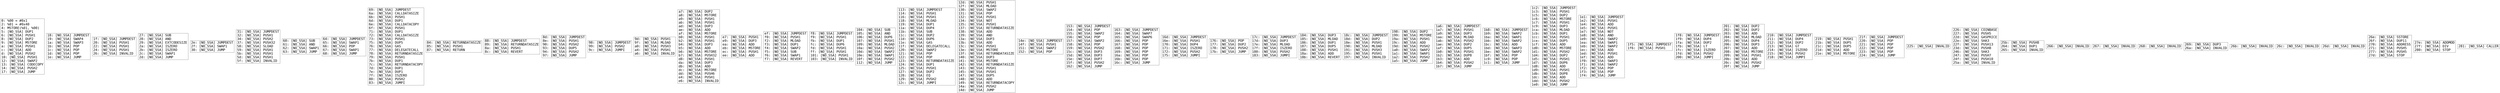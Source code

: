 digraph "graph.cfg.gv" {
	subgraph global {
		node [fontname=Courier fontsize=30.0 rank=same shape=box]
		block_0 [label="0: %00 = #0x1\l2: %01 = #0x40\l4: MSTORE(%01, %00)\l5: [NO_SSA] DUP1\l6: [NO_SSA] PUSH1\l8: [NO_SSA] DUP2\l9: [NO_SSA] MSTORE\la: [NO_SSA] PUSH1\lc: [NO_SSA] ADD\ld: [NO_SSA] PUSH2\l10: [NO_SSA] PUSH1\l12: [NO_SSA] SWAP2\l13: [NO_SSA] CODECOPY\l14: [NO_SSA] PUSH2\l17: [NO_SSA] JUMP\l"]
		block_18 [label="18: [NO_SSA] JUMPDEST\l19: [NO_SSA] SWAP4\l1a: [NO_SSA] SWAP3\l1b: [NO_SSA] POP\l1c: [NO_SSA] POP\l1d: [NO_SSA] POP\l1e: [NO_SSA] JUMP\l"]
		block_1f [label="1f: [NO_SSA] JUMPDEST\l20: [NO_SSA] PUSH1\l22: [NO_SSA] PUSH1\l24: [NO_SSA] PUSH1\l26: [NO_SSA] INVALID\l"]
		block_27 [label="27: [NO_SSA] SUB\l28: [NO_SSA] AND\l29: [NO_SSA] EXTCODESIZE\l2a: [NO_SSA] ISZERO\l2b: [NO_SSA] ISZERO\l2c: [NO_SSA] SWAP1\l2d: [NO_SSA] JUMP\l"]
		block_2e [label="2e: [NO_SSA] JUMPDEST\l2f: [NO_SSA] SWAP1\l30: [NO_SSA] JUMP\l"]
		block_31 [label="31: [NO_SSA] JUMPDEST\l32: [NO_SSA] PUSH1\l34: [NO_SSA] PUSH2\l37: [NO_SSA] PUSH32\l58: [NO_SSA] SLOAD\l59: [NO_SSA] PUSH1\l5b: [NO_SSA] PUSH1\l5d: [NO_SSA] PUSH1\l5f: [NO_SSA] INVALID\l"]
		block_60 [label="60: [NO_SSA] SUB\l61: [NO_SSA] AND\l62: [NO_SSA] SWAP1\l63: [NO_SSA] JUMP\l"]
		block_64 [label="64: [NO_SSA] JUMPDEST\l65: [NO_SSA] SWAP1\l66: [NO_SSA] POP\l67: [NO_SSA] SWAP1\l68: [NO_SSA] JUMP\l"]
		block_69 [label="69: [NO_SSA] JUMPDEST\l6a: [NO_SSA] CALLDATASIZE\l6b: [NO_SSA] PUSH1\l6d: [NO_SSA] DUP1\l6e: [NO_SSA] CALLDATACOPY\l6f: [NO_SSA] PUSH1\l71: [NO_SSA] DUP1\l72: [NO_SSA] CALLDATASIZE\l73: [NO_SSA] PUSH1\l75: [NO_SSA] DUP5\l76: [NO_SSA] GAS\l77: [NO_SSA] DELEGATECALL\l78: [NO_SSA] RETURNDATASIZE\l79: [NO_SSA] PUSH1\l7b: [NO_SSA] DUP1\l7c: [NO_SSA] RETURNDATACOPY\l7d: [NO_SSA] DUP1\l7e: [NO_SSA] DUP1\l7f: [NO_SSA] ISZERO\l80: [NO_SSA] PUSH2\l83: [NO_SSA] JUMPI\l"]
		block_84 [label="84: [NO_SSA] RETURNDATASIZE\l85: [NO_SSA] PUSH1\l87: [NO_SSA] RETURN\l"]
		block_88 [label="88: [NO_SSA] JUMPDEST\l89: [NO_SSA] RETURNDATASIZE\l8a: [NO_SSA] PUSH1\l8c: [NO_SSA] REVERT\l"]
		block_8d [label="8d: [NO_SSA] JUMPDEST\l8e: [NO_SSA] PUSH1\l90: [NO_SSA] PUSH2\l93: [NO_SSA] DUP5\l94: [NO_SSA] PUSH2\l97: [NO_SSA] JUMP\l"]
		block_98 [label="98: [NO_SSA] JUMPDEST\l99: [NO_SSA] PUSH2\l9c: [NO_SSA] JUMPI\l"]
		block_9d [label="9d: [NO_SSA] PUSH1\l9f: [NO_SSA] MLOAD\la0: [NO_SSA] PUSH3\la4: [NO_SSA] PUSH1\la6: [NO_SSA] INVALID\l"]
		block_a7 [label="a7: [NO_SSA] DUP2\la8: [NO_SSA] MSTORE\la9: [NO_SSA] PUSH1\lab: [NO_SSA] PUSH1\lad: [NO_SSA] DUP3\lae: [NO_SSA] ADD\laf: [NO_SSA] MSTORE\lb0: [NO_SSA] PUSH1\lb2: [NO_SSA] PUSH1\lb4: [NO_SSA] DUP3\lb5: [NO_SSA] ADD\lb6: [NO_SSA] MSTORE\lb7: [NO_SSA] PUSH32\ld8: [NO_SSA] PUSH1\lda: [NO_SSA] DUP3\ldb: [NO_SSA] ADD\ldc: [NO_SSA] MSTORE\ldd: [NO_SSA] PUSH6\le4: [NO_SSA] PUSH1\le6: [NO_SSA] INVALID\l"]
		block_e7 [label="e7: [NO_SSA] PUSH1\le9: [NO_SSA] DUP3\lea: [NO_SSA] ADD\leb: [NO_SSA] MSTORE\lec: [NO_SSA] PUSH1\lee: [NO_SSA] ADD\l"]
		block_ef [label="ef: [NO_SSA] JUMPDEST\lf0: [NO_SSA] PUSH1\lf2: [NO_SSA] MLOAD\lf3: [NO_SSA] DUP1\lf4: [NO_SSA] SWAP2\lf5: [NO_SSA] SUB\lf6: [NO_SSA] SWAP1\lf7: [NO_SSA] REVERT\l"]
		block_f8 [label="f8: [NO_SSA] JUMPDEST\lf9: [NO_SSA] PUSH1\lfb: [NO_SSA] DUP1\lfc: [NO_SSA] DUP6\lfd: [NO_SSA] PUSH1\lff: [NO_SSA] PUSH1\l101: [NO_SSA] PUSH1\l103: [NO_SSA] INVALID\l"]
		block_104 [label="104: [NO_SSA] SUB\l105: [NO_SSA] AND\l106: [NO_SSA] DUP6\l107: [NO_SSA] PUSH1\l109: [NO_SSA] MLOAD\l10a: [NO_SSA] PUSH2\l10d: [NO_SSA] SWAP2\l10e: [NO_SSA] SWAP1\l10f: [NO_SSA] PUSH2\l112: [NO_SSA] JUMP\l"]
		block_113 [label="113: [NO_SSA] JUMPDEST\l114: [NO_SSA] PUSH1\l116: [NO_SSA] PUSH1\l118: [NO_SSA] MLOAD\l119: [NO_SSA] DUP1\l11a: [NO_SSA] DUP4\l11b: [NO_SSA] SUB\l11c: [NO_SSA] DUP2\l11d: [NO_SSA] DUP6\l11e: [NO_SSA] GAS\l11f: [NO_SSA] DELEGATECALL\l120: [NO_SSA] SWAP2\l121: [NO_SSA] POP\l122: [NO_SSA] POP\l123: [NO_SSA] RETURNDATASIZE\l124: [NO_SSA] DUP1\l125: [NO_SSA] PUSH1\l127: [NO_SSA] DUP2\l128: [NO_SSA] EQ\l129: [NO_SSA] PUSH2\l12c: [NO_SSA] JUMPI\l"]
		block_12d [label="12d: [NO_SSA] PUSH1\l12f: [NO_SSA] MLOAD\l130: [NO_SSA] SWAP2\l131: [NO_SSA] POP\l132: [NO_SSA] PUSH1\l134: [NO_SSA] NOT\l135: [NO_SSA] PUSH1\l137: [NO_SSA] RETURNDATASIZE\l138: [NO_SSA] ADD\l139: [NO_SSA] AND\l13a: [NO_SSA] DUP3\l13b: [NO_SSA] ADD\l13c: [NO_SSA] PUSH1\l13e: [NO_SSA] MSTORE\l13f: [NO_SSA] RETURNDATASIZE\l140: [NO_SSA] DUP3\l141: [NO_SSA] MSTORE\l142: [NO_SSA] RETURNDATASIZE\l143: [NO_SSA] PUSH1\l145: [NO_SSA] PUSH1\l147: [NO_SSA] DUP5\l148: [NO_SSA] ADD\l149: [NO_SSA] RETURNDATACOPY\l14a: [NO_SSA] PUSH2\l14d: [NO_SSA] JUMP\l"]
		block_14e [label="14e: [NO_SSA] JUMPDEST\l14f: [NO_SSA] PUSH1\l151: [NO_SSA] SWAP2\l152: [NO_SSA] POP\l"]
		block_153 [label="153: [NO_SSA] JUMPDEST\l154: [NO_SSA] POP\l155: [NO_SSA] SWAP2\l156: [NO_SSA] POP\l157: [NO_SSA] SWAP2\l158: [NO_SSA] POP\l159: [NO_SSA] PUSH2\l15c: [NO_SSA] DUP3\l15d: [NO_SSA] DUP3\l15e: [NO_SSA] DUP7\l15f: [NO_SSA] PUSH2\l162: [NO_SSA] JUMP\l"]
		block_163 [label="163: [NO_SSA] JUMPDEST\l164: [NO_SSA] SWAP7\l165: [NO_SSA] SWAP6\l166: [NO_SSA] POP\l167: [NO_SSA] POP\l168: [NO_SSA] POP\l169: [NO_SSA] POP\l16a: [NO_SSA] POP\l16b: [NO_SSA] POP\l16c: [NO_SSA] JUMP\l"]
		block_16d [label="16d: [NO_SSA] JUMPDEST\l16e: [NO_SSA] PUSH1\l170: [NO_SSA] DUP4\l171: [NO_SSA] ISZERO\l172: [NO_SSA] PUSH2\l175: [NO_SSA] JUMPI\l"]
		block_176 [label="176: [NO_SSA] POP\l177: [NO_SSA] DUP2\l178: [NO_SSA] PUSH2\l17b: [NO_SSA] JUMP\l"]
		block_17c [label="17c: [NO_SSA] JUMPDEST\l17d: [NO_SSA] DUP3\l17e: [NO_SSA] MLOAD\l17f: [NO_SSA] ISZERO\l180: [NO_SSA] PUSH2\l183: [NO_SSA] JUMPI\l"]
		block_184 [label="184: [NO_SSA] DUP3\l185: [NO_SSA] MLOAD\l186: [NO_SSA] DUP1\l187: [NO_SSA] DUP5\l188: [NO_SSA] PUSH1\l18a: [NO_SSA] ADD\l18b: [NO_SSA] REVERT\l"]
		block_18c [label="18c: [NO_SSA] JUMPDEST\l18d: [NO_SSA] DUP2\l18e: [NO_SSA] PUSH1\l190: [NO_SSA] MLOAD\l191: [NO_SSA] PUSH3\l195: [NO_SSA] PUSH1\l197: [NO_SSA] INVALID\l"]
		block_198 [label="198: [NO_SSA] DUP2\l199: [NO_SSA] MSTORE\l19a: [NO_SSA] PUSH1\l19c: [NO_SSA] ADD\l19d: [NO_SSA] PUSH2\l1a0: [NO_SSA] SWAP2\l1a1: [NO_SSA] SWAP1\l1a2: [NO_SSA] PUSH2\l1a5: [NO_SSA] JUMP\l"]
		block_1a6 [label="1a6: [NO_SSA] JUMPDEST\l1a7: [NO_SSA] PUSH1\l1a9: [NO_SSA] DUP3\l1aa: [NO_SSA] MLOAD\l1ab: [NO_SSA] PUSH2\l1ae: [NO_SSA] DUP2\l1af: [NO_SSA] DUP5\l1b0: [NO_SSA] PUSH1\l1b2: [NO_SSA] DUP8\l1b3: [NO_SSA] ADD\l1b4: [NO_SSA] PUSH2\l1b7: [NO_SSA] JUMP\l"]
		block_1b8 [label="1b8: [NO_SSA] JUMPDEST\l1b9: [NO_SSA] SWAP2\l1ba: [NO_SSA] SWAP1\l1bb: [NO_SSA] SWAP2\l1bc: [NO_SSA] ADD\l1bd: [NO_SSA] SWAP3\l1be: [NO_SSA] SWAP2\l1bf: [NO_SSA] POP\l1c0: [NO_SSA] POP\l1c1: [NO_SSA] JUMP\l"]
		block_1c2 [label="1c2: [NO_SSA] JUMPDEST\l1c3: [NO_SSA] PUSH1\l1c5: [NO_SSA] DUP2\l1c6: [NO_SSA] MSTORE\l1c7: [NO_SSA] PUSH1\l1c9: [NO_SSA] DUP3\l1ca: [NO_SSA] MLOAD\l1cb: [NO_SSA] DUP1\l1cc: [NO_SSA] PUSH1\l1ce: [NO_SSA] DUP5\l1cf: [NO_SSA] ADD\l1d0: [NO_SSA] MSTORE\l1d1: [NO_SSA] PUSH2\l1d4: [NO_SSA] DUP2\l1d5: [NO_SSA] PUSH1\l1d7: [NO_SSA] DUP6\l1d8: [NO_SSA] ADD\l1d9: [NO_SSA] PUSH1\l1db: [NO_SSA] DUP8\l1dc: [NO_SSA] ADD\l1dd: [NO_SSA] PUSH2\l1e0: [NO_SSA] JUMP\l"]
		block_1e1 [label="1e1: [NO_SSA] JUMPDEST\l1e2: [NO_SSA] PUSH1\l1e4: [NO_SSA] ADD\l1e5: [NO_SSA] PUSH1\l1e7: [NO_SSA] NOT\l1e8: [NO_SSA] AND\l1e9: [NO_SSA] SWAP2\l1ea: [NO_SSA] SWAP1\l1eb: [NO_SSA] SWAP2\l1ec: [NO_SSA] ADD\l1ed: [NO_SSA] PUSH1\l1ef: [NO_SSA] ADD\l1f0: [NO_SSA] SWAP3\l1f1: [NO_SSA] SWAP2\l1f2: [NO_SSA] POP\l1f3: [NO_SSA] POP\l1f4: [NO_SSA] JUMP\l"]
		block_1f5 [label="1f5: [NO_SSA] JUMPDEST\l1f6: [NO_SSA] PUSH1\l"]
		block_1f8 [label="1f8: [NO_SSA] JUMPDEST\l1f9: [NO_SSA] DUP4\l1fa: [NO_SSA] DUP2\l1fb: [NO_SSA] LT\l1fc: [NO_SSA] ISZERO\l1fd: [NO_SSA] PUSH2\l200: [NO_SSA] JUMPI\l"]
		block_201 [label="201: [NO_SSA] DUP2\l202: [NO_SSA] DUP2\l203: [NO_SSA] ADD\l204: [NO_SSA] MLOAD\l205: [NO_SSA] DUP4\l206: [NO_SSA] DUP3\l207: [NO_SSA] ADD\l208: [NO_SSA] MSTORE\l209: [NO_SSA] PUSH1\l20b: [NO_SSA] ADD\l20c: [NO_SSA] PUSH2\l20f: [NO_SSA] JUMP\l"]
		block_210 [label="210: [NO_SSA] JUMPDEST\l211: [NO_SSA] DUP4\l212: [NO_SSA] DUP2\l213: [NO_SSA] GT\l214: [NO_SSA] ISZERO\l215: [NO_SSA] PUSH2\l218: [NO_SSA] JUMPI\l"]
		block_219 [label="219: [NO_SSA] PUSH1\l21b: [NO_SSA] DUP5\l21c: [NO_SSA] DUP5\l21d: [NO_SSA] ADD\l21e: [NO_SSA] MSTORE\l"]
		block_21f [label="21f: [NO_SSA] JUMPDEST\l220: [NO_SSA] POP\l221: [NO_SSA] POP\l222: [NO_SSA] POP\l223: [NO_SSA] POP\l224: [NO_SSA] JUMP\l"]
		block_225 [label="225: [NO_SSA] INVALID\l"]
		block_226 [label="226: [NO_SSA] COINBASE\l227: [NO_SSA] PUSH5\l22d: [NO_SSA] GASPRICE\l22e: [NO_SSA] SHA3\l22f: [NO_SSA] PUSH13\l23d: [NO_SSA] PUSH8\l246: [NO_SSA] SHA3\l247: [NO_SSA] PUSH7\l24f: [NO_SSA] PUSH10\l25a: [NO_SSA] INVALID\l"]
		block_25b [label="25b: [NO_SSA] PUSH8\l264: [NO_SSA] DUP1\l265: [NO_SSA] INVALID\l"]
		block_266 [label="266: [NO_SSA] INVALID\l"]
		block_267 [label="267: [NO_SSA] INVALID\l"]
		block_268 [label="268: [NO_SSA] INVALID\l"]
		block_269 [label="269: [NO_SSA] DUP3\l26a: [NO_SSA] INVALID\l"]
		block_26b [label="26b: [NO_SSA] INVALID\l"]
		block_26c [label="26c: [NO_SSA] INVALID\l"]
		block_26d [label="26d: [NO_SSA] INVALID\l"]
		block_26e [label="26e: [NO_SSA] SSTORE\l26f: [NO_SSA] DUP11\l270: [NO_SSA] ADDRESS\l271: [NO_SSA] PUSH5\l277: [NO_SSA] PUSH5\l27d: [NO_SSA] STOP\l"]
		block_27e [label="27e: [NO_SSA] ADDMOD\l27f: [NO_SSA] DIV\l280: [NO_SSA] STOP\l"]
		block_281 [label="281: [NO_SSA] CALLER\l"]
	}
}
